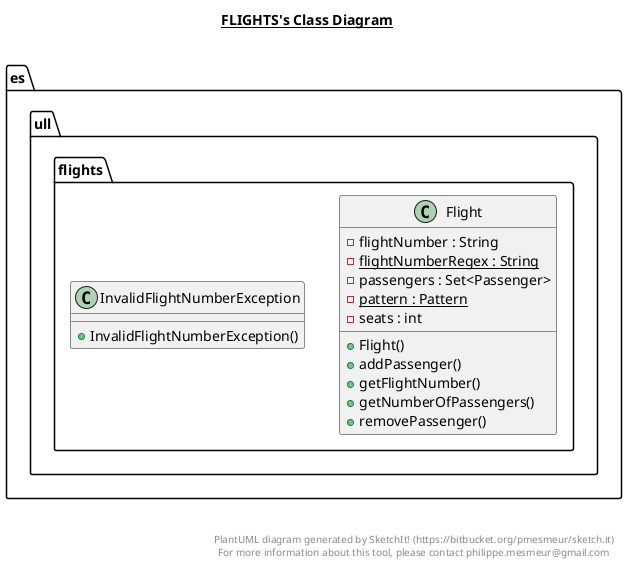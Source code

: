 @startuml

title __FLIGHTS's Class Diagram__\n

  namespace es.ull.flights {
    class es.ull.flights.Flight {
        - flightNumber : String
        {static} - flightNumberRegex : String
        - passengers : Set<Passenger>
        {static} - pattern : Pattern
        - seats : int
        + Flight()
        + addPassenger()
        + getFlightNumber()
        + getNumberOfPassengers()
        + removePassenger()
    }
  }
  

  namespace es.ull.flights {
    class es.ull.flights.InvalidFlightNumberException {
        + InvalidFlightNumberException()
    }
  }
  



right footer


PlantUML diagram generated by SketchIt! (https://bitbucket.org/pmesmeur/sketch.it)
For more information about this tool, please contact philippe.mesmeur@gmail.com
endfooter

@enduml
